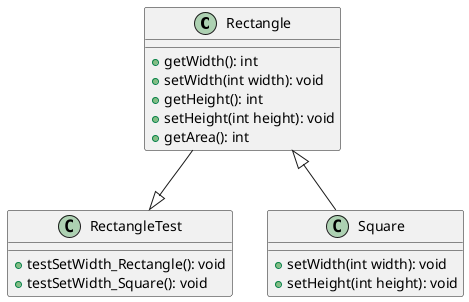 @startuml example

class Rectangle {
    +getWidth(): int
    +setWidth(int width): void
    +getHeight(): int
    +setHeight(int height): void
    +getArea(): int
}

class RectangleTest {
    +testSetWidth_Rectangle(): void
    +testSetWidth_Square(): void
}

class Square {
    +setWidth(int width): void
    +setHeight(int height): void
}

Rectangle --|> RectangleTest
Rectangle <|-- Square

@enduml
